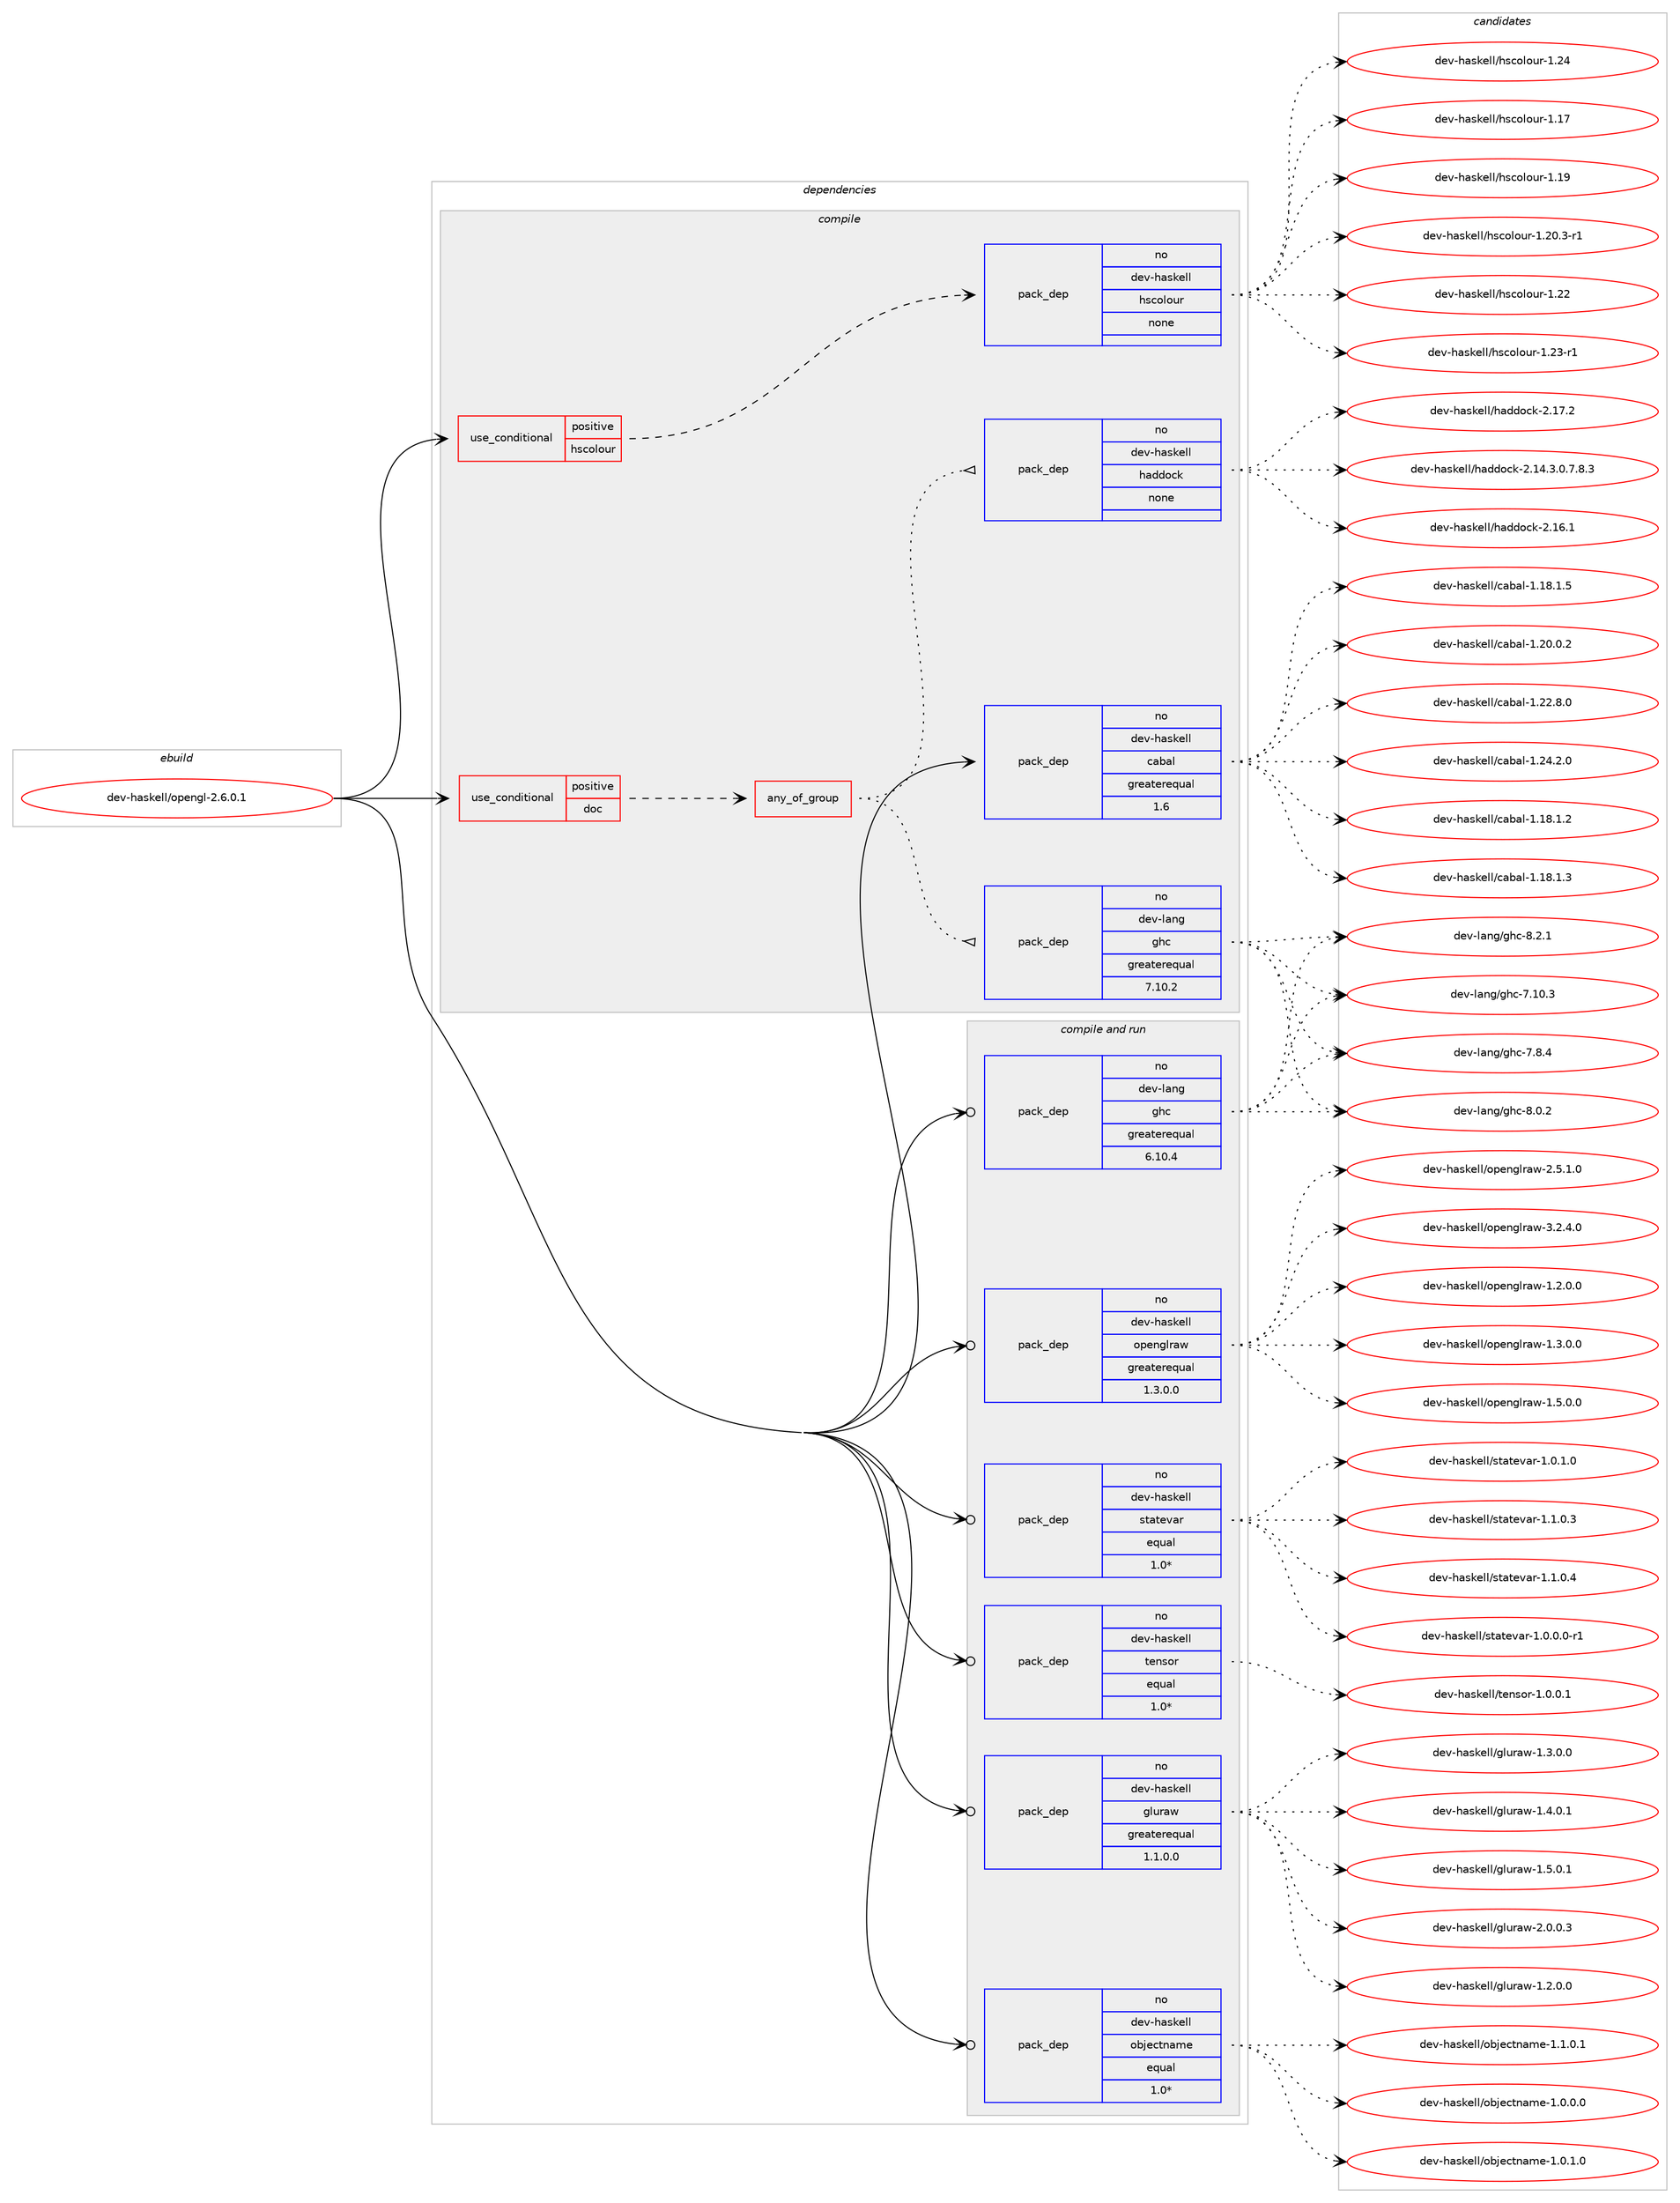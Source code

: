 digraph prolog {

# *************
# Graph options
# *************

newrank=true;
concentrate=true;
compound=true;
graph [rankdir=LR,fontname=Helvetica,fontsize=10,ranksep=1.5];#, ranksep=2.5, nodesep=0.2];
edge  [arrowhead=vee];
node  [fontname=Helvetica,fontsize=10];

# **********
# The ebuild
# **********

subgraph cluster_leftcol {
color=gray;
rank=same;
label=<<i>ebuild</i>>;
id [label="dev-haskell/opengl-2.6.0.1", color=red, width=4, href="../dev-haskell/opengl-2.6.0.1.svg"];
}

# ****************
# The dependencies
# ****************

subgraph cluster_midcol {
color=gray;
label=<<i>dependencies</i>>;
subgraph cluster_compile {
fillcolor="#eeeeee";
style=filled;
label=<<i>compile</i>>;
subgraph cond20149 {
dependency88440 [label=<<TABLE BORDER="0" CELLBORDER="1" CELLSPACING="0" CELLPADDING="4"><TR><TD ROWSPAN="3" CELLPADDING="10">use_conditional</TD></TR><TR><TD>positive</TD></TR><TR><TD>doc</TD></TR></TABLE>>, shape=none, color=red];
subgraph any2436 {
dependency88441 [label=<<TABLE BORDER="0" CELLBORDER="1" CELLSPACING="0" CELLPADDING="4"><TR><TD CELLPADDING="10">any_of_group</TD></TR></TABLE>>, shape=none, color=red];subgraph pack65825 {
dependency88442 [label=<<TABLE BORDER="0" CELLBORDER="1" CELLSPACING="0" CELLPADDING="4" WIDTH="220"><TR><TD ROWSPAN="6" CELLPADDING="30">pack_dep</TD></TR><TR><TD WIDTH="110">no</TD></TR><TR><TD>dev-haskell</TD></TR><TR><TD>haddock</TD></TR><TR><TD>none</TD></TR><TR><TD></TD></TR></TABLE>>, shape=none, color=blue];
}
dependency88441:e -> dependency88442:w [weight=20,style="dotted",arrowhead="oinv"];
subgraph pack65826 {
dependency88443 [label=<<TABLE BORDER="0" CELLBORDER="1" CELLSPACING="0" CELLPADDING="4" WIDTH="220"><TR><TD ROWSPAN="6" CELLPADDING="30">pack_dep</TD></TR><TR><TD WIDTH="110">no</TD></TR><TR><TD>dev-lang</TD></TR><TR><TD>ghc</TD></TR><TR><TD>greaterequal</TD></TR><TR><TD>7.10.2</TD></TR></TABLE>>, shape=none, color=blue];
}
dependency88441:e -> dependency88443:w [weight=20,style="dotted",arrowhead="oinv"];
}
dependency88440:e -> dependency88441:w [weight=20,style="dashed",arrowhead="vee"];
}
id:e -> dependency88440:w [weight=20,style="solid",arrowhead="vee"];
subgraph cond20150 {
dependency88444 [label=<<TABLE BORDER="0" CELLBORDER="1" CELLSPACING="0" CELLPADDING="4"><TR><TD ROWSPAN="3" CELLPADDING="10">use_conditional</TD></TR><TR><TD>positive</TD></TR><TR><TD>hscolour</TD></TR></TABLE>>, shape=none, color=red];
subgraph pack65827 {
dependency88445 [label=<<TABLE BORDER="0" CELLBORDER="1" CELLSPACING="0" CELLPADDING="4" WIDTH="220"><TR><TD ROWSPAN="6" CELLPADDING="30">pack_dep</TD></TR><TR><TD WIDTH="110">no</TD></TR><TR><TD>dev-haskell</TD></TR><TR><TD>hscolour</TD></TR><TR><TD>none</TD></TR><TR><TD></TD></TR></TABLE>>, shape=none, color=blue];
}
dependency88444:e -> dependency88445:w [weight=20,style="dashed",arrowhead="vee"];
}
id:e -> dependency88444:w [weight=20,style="solid",arrowhead="vee"];
subgraph pack65828 {
dependency88446 [label=<<TABLE BORDER="0" CELLBORDER="1" CELLSPACING="0" CELLPADDING="4" WIDTH="220"><TR><TD ROWSPAN="6" CELLPADDING="30">pack_dep</TD></TR><TR><TD WIDTH="110">no</TD></TR><TR><TD>dev-haskell</TD></TR><TR><TD>cabal</TD></TR><TR><TD>greaterequal</TD></TR><TR><TD>1.6</TD></TR></TABLE>>, shape=none, color=blue];
}
id:e -> dependency88446:w [weight=20,style="solid",arrowhead="vee"];
}
subgraph cluster_compileandrun {
fillcolor="#eeeeee";
style=filled;
label=<<i>compile and run</i>>;
subgraph pack65829 {
dependency88447 [label=<<TABLE BORDER="0" CELLBORDER="1" CELLSPACING="0" CELLPADDING="4" WIDTH="220"><TR><TD ROWSPAN="6" CELLPADDING="30">pack_dep</TD></TR><TR><TD WIDTH="110">no</TD></TR><TR><TD>dev-haskell</TD></TR><TR><TD>gluraw</TD></TR><TR><TD>greaterequal</TD></TR><TR><TD>1.1.0.0</TD></TR></TABLE>>, shape=none, color=blue];
}
id:e -> dependency88447:w [weight=20,style="solid",arrowhead="odotvee"];
subgraph pack65830 {
dependency88448 [label=<<TABLE BORDER="0" CELLBORDER="1" CELLSPACING="0" CELLPADDING="4" WIDTH="220"><TR><TD ROWSPAN="6" CELLPADDING="30">pack_dep</TD></TR><TR><TD WIDTH="110">no</TD></TR><TR><TD>dev-haskell</TD></TR><TR><TD>objectname</TD></TR><TR><TD>equal</TD></TR><TR><TD>1.0*</TD></TR></TABLE>>, shape=none, color=blue];
}
id:e -> dependency88448:w [weight=20,style="solid",arrowhead="odotvee"];
subgraph pack65831 {
dependency88449 [label=<<TABLE BORDER="0" CELLBORDER="1" CELLSPACING="0" CELLPADDING="4" WIDTH="220"><TR><TD ROWSPAN="6" CELLPADDING="30">pack_dep</TD></TR><TR><TD WIDTH="110">no</TD></TR><TR><TD>dev-haskell</TD></TR><TR><TD>openglraw</TD></TR><TR><TD>greaterequal</TD></TR><TR><TD>1.3.0.0</TD></TR></TABLE>>, shape=none, color=blue];
}
id:e -> dependency88449:w [weight=20,style="solid",arrowhead="odotvee"];
subgraph pack65832 {
dependency88450 [label=<<TABLE BORDER="0" CELLBORDER="1" CELLSPACING="0" CELLPADDING="4" WIDTH="220"><TR><TD ROWSPAN="6" CELLPADDING="30">pack_dep</TD></TR><TR><TD WIDTH="110">no</TD></TR><TR><TD>dev-haskell</TD></TR><TR><TD>statevar</TD></TR><TR><TD>equal</TD></TR><TR><TD>1.0*</TD></TR></TABLE>>, shape=none, color=blue];
}
id:e -> dependency88450:w [weight=20,style="solid",arrowhead="odotvee"];
subgraph pack65833 {
dependency88451 [label=<<TABLE BORDER="0" CELLBORDER="1" CELLSPACING="0" CELLPADDING="4" WIDTH="220"><TR><TD ROWSPAN="6" CELLPADDING="30">pack_dep</TD></TR><TR><TD WIDTH="110">no</TD></TR><TR><TD>dev-haskell</TD></TR><TR><TD>tensor</TD></TR><TR><TD>equal</TD></TR><TR><TD>1.0*</TD></TR></TABLE>>, shape=none, color=blue];
}
id:e -> dependency88451:w [weight=20,style="solid",arrowhead="odotvee"];
subgraph pack65834 {
dependency88452 [label=<<TABLE BORDER="0" CELLBORDER="1" CELLSPACING="0" CELLPADDING="4" WIDTH="220"><TR><TD ROWSPAN="6" CELLPADDING="30">pack_dep</TD></TR><TR><TD WIDTH="110">no</TD></TR><TR><TD>dev-lang</TD></TR><TR><TD>ghc</TD></TR><TR><TD>greaterequal</TD></TR><TR><TD>6.10.4</TD></TR></TABLE>>, shape=none, color=blue];
}
id:e -> dependency88452:w [weight=20,style="solid",arrowhead="odotvee"];
}
subgraph cluster_run {
fillcolor="#eeeeee";
style=filled;
label=<<i>run</i>>;
}
}

# **************
# The candidates
# **************

subgraph cluster_choices {
rank=same;
color=gray;
label=<<i>candidates</i>>;

subgraph choice65825 {
color=black;
nodesep=1;
choice1001011184510497115107101108108471049710010011199107455046495246514648465546564651 [label="dev-haskell/haddock-2.14.3.0.7.8.3", color=red, width=4,href="../dev-haskell/haddock-2.14.3.0.7.8.3.svg"];
choice100101118451049711510710110810847104971001001119910745504649544649 [label="dev-haskell/haddock-2.16.1", color=red, width=4,href="../dev-haskell/haddock-2.16.1.svg"];
choice100101118451049711510710110810847104971001001119910745504649554650 [label="dev-haskell/haddock-2.17.2", color=red, width=4,href="../dev-haskell/haddock-2.17.2.svg"];
dependency88442:e -> choice1001011184510497115107101108108471049710010011199107455046495246514648465546564651:w [style=dotted,weight="100"];
dependency88442:e -> choice100101118451049711510710110810847104971001001119910745504649544649:w [style=dotted,weight="100"];
dependency88442:e -> choice100101118451049711510710110810847104971001001119910745504649554650:w [style=dotted,weight="100"];
}
subgraph choice65826 {
color=black;
nodesep=1;
choice1001011184510897110103471031049945554649484651 [label="dev-lang/ghc-7.10.3", color=red, width=4,href="../dev-lang/ghc-7.10.3.svg"];
choice10010111845108971101034710310499455546564652 [label="dev-lang/ghc-7.8.4", color=red, width=4,href="../dev-lang/ghc-7.8.4.svg"];
choice10010111845108971101034710310499455646484650 [label="dev-lang/ghc-8.0.2", color=red, width=4,href="../dev-lang/ghc-8.0.2.svg"];
choice10010111845108971101034710310499455646504649 [label="dev-lang/ghc-8.2.1", color=red, width=4,href="../dev-lang/ghc-8.2.1.svg"];
dependency88443:e -> choice1001011184510897110103471031049945554649484651:w [style=dotted,weight="100"];
dependency88443:e -> choice10010111845108971101034710310499455546564652:w [style=dotted,weight="100"];
dependency88443:e -> choice10010111845108971101034710310499455646484650:w [style=dotted,weight="100"];
dependency88443:e -> choice10010111845108971101034710310499455646504649:w [style=dotted,weight="100"];
}
subgraph choice65827 {
color=black;
nodesep=1;
choice100101118451049711510710110810847104115991111081111171144549464955 [label="dev-haskell/hscolour-1.17", color=red, width=4,href="../dev-haskell/hscolour-1.17.svg"];
choice100101118451049711510710110810847104115991111081111171144549464957 [label="dev-haskell/hscolour-1.19", color=red, width=4,href="../dev-haskell/hscolour-1.19.svg"];
choice10010111845104971151071011081084710411599111108111117114454946504846514511449 [label="dev-haskell/hscolour-1.20.3-r1", color=red, width=4,href="../dev-haskell/hscolour-1.20.3-r1.svg"];
choice100101118451049711510710110810847104115991111081111171144549465050 [label="dev-haskell/hscolour-1.22", color=red, width=4,href="../dev-haskell/hscolour-1.22.svg"];
choice1001011184510497115107101108108471041159911110811111711445494650514511449 [label="dev-haskell/hscolour-1.23-r1", color=red, width=4,href="../dev-haskell/hscolour-1.23-r1.svg"];
choice100101118451049711510710110810847104115991111081111171144549465052 [label="dev-haskell/hscolour-1.24", color=red, width=4,href="../dev-haskell/hscolour-1.24.svg"];
dependency88445:e -> choice100101118451049711510710110810847104115991111081111171144549464955:w [style=dotted,weight="100"];
dependency88445:e -> choice100101118451049711510710110810847104115991111081111171144549464957:w [style=dotted,weight="100"];
dependency88445:e -> choice10010111845104971151071011081084710411599111108111117114454946504846514511449:w [style=dotted,weight="100"];
dependency88445:e -> choice100101118451049711510710110810847104115991111081111171144549465050:w [style=dotted,weight="100"];
dependency88445:e -> choice1001011184510497115107101108108471041159911110811111711445494650514511449:w [style=dotted,weight="100"];
dependency88445:e -> choice100101118451049711510710110810847104115991111081111171144549465052:w [style=dotted,weight="100"];
}
subgraph choice65828 {
color=black;
nodesep=1;
choice10010111845104971151071011081084799979897108454946495646494650 [label="dev-haskell/cabal-1.18.1.2", color=red, width=4,href="../dev-haskell/cabal-1.18.1.2.svg"];
choice10010111845104971151071011081084799979897108454946495646494651 [label="dev-haskell/cabal-1.18.1.3", color=red, width=4,href="../dev-haskell/cabal-1.18.1.3.svg"];
choice10010111845104971151071011081084799979897108454946495646494653 [label="dev-haskell/cabal-1.18.1.5", color=red, width=4,href="../dev-haskell/cabal-1.18.1.5.svg"];
choice10010111845104971151071011081084799979897108454946504846484650 [label="dev-haskell/cabal-1.20.0.2", color=red, width=4,href="../dev-haskell/cabal-1.20.0.2.svg"];
choice10010111845104971151071011081084799979897108454946505046564648 [label="dev-haskell/cabal-1.22.8.0", color=red, width=4,href="../dev-haskell/cabal-1.22.8.0.svg"];
choice10010111845104971151071011081084799979897108454946505246504648 [label="dev-haskell/cabal-1.24.2.0", color=red, width=4,href="../dev-haskell/cabal-1.24.2.0.svg"];
dependency88446:e -> choice10010111845104971151071011081084799979897108454946495646494650:w [style=dotted,weight="100"];
dependency88446:e -> choice10010111845104971151071011081084799979897108454946495646494651:w [style=dotted,weight="100"];
dependency88446:e -> choice10010111845104971151071011081084799979897108454946495646494653:w [style=dotted,weight="100"];
dependency88446:e -> choice10010111845104971151071011081084799979897108454946504846484650:w [style=dotted,weight="100"];
dependency88446:e -> choice10010111845104971151071011081084799979897108454946505046564648:w [style=dotted,weight="100"];
dependency88446:e -> choice10010111845104971151071011081084799979897108454946505246504648:w [style=dotted,weight="100"];
}
subgraph choice65829 {
color=black;
nodesep=1;
choice100101118451049711510710110810847103108117114971194549465046484648 [label="dev-haskell/gluraw-1.2.0.0", color=red, width=4,href="../dev-haskell/gluraw-1.2.0.0.svg"];
choice100101118451049711510710110810847103108117114971194549465146484648 [label="dev-haskell/gluraw-1.3.0.0", color=red, width=4,href="../dev-haskell/gluraw-1.3.0.0.svg"];
choice100101118451049711510710110810847103108117114971194549465246484649 [label="dev-haskell/gluraw-1.4.0.1", color=red, width=4,href="../dev-haskell/gluraw-1.4.0.1.svg"];
choice100101118451049711510710110810847103108117114971194549465346484649 [label="dev-haskell/gluraw-1.5.0.1", color=red, width=4,href="../dev-haskell/gluraw-1.5.0.1.svg"];
choice100101118451049711510710110810847103108117114971194550464846484651 [label="dev-haskell/gluraw-2.0.0.3", color=red, width=4,href="../dev-haskell/gluraw-2.0.0.3.svg"];
dependency88447:e -> choice100101118451049711510710110810847103108117114971194549465046484648:w [style=dotted,weight="100"];
dependency88447:e -> choice100101118451049711510710110810847103108117114971194549465146484648:w [style=dotted,weight="100"];
dependency88447:e -> choice100101118451049711510710110810847103108117114971194549465246484649:w [style=dotted,weight="100"];
dependency88447:e -> choice100101118451049711510710110810847103108117114971194549465346484649:w [style=dotted,weight="100"];
dependency88447:e -> choice100101118451049711510710110810847103108117114971194550464846484651:w [style=dotted,weight="100"];
}
subgraph choice65830 {
color=black;
nodesep=1;
choice1001011184510497115107101108108471119810610199116110971091014549464846484648 [label="dev-haskell/objectname-1.0.0.0", color=red, width=4,href="../dev-haskell/objectname-1.0.0.0.svg"];
choice1001011184510497115107101108108471119810610199116110971091014549464846494648 [label="dev-haskell/objectname-1.0.1.0", color=red, width=4,href="../dev-haskell/objectname-1.0.1.0.svg"];
choice1001011184510497115107101108108471119810610199116110971091014549464946484649 [label="dev-haskell/objectname-1.1.0.1", color=red, width=4,href="../dev-haskell/objectname-1.1.0.1.svg"];
dependency88448:e -> choice1001011184510497115107101108108471119810610199116110971091014549464846484648:w [style=dotted,weight="100"];
dependency88448:e -> choice1001011184510497115107101108108471119810610199116110971091014549464846494648:w [style=dotted,weight="100"];
dependency88448:e -> choice1001011184510497115107101108108471119810610199116110971091014549464946484649:w [style=dotted,weight="100"];
}
subgraph choice65831 {
color=black;
nodesep=1;
choice100101118451049711510710110810847111112101110103108114971194549465046484648 [label="dev-haskell/openglraw-1.2.0.0", color=red, width=4,href="../dev-haskell/openglraw-1.2.0.0.svg"];
choice100101118451049711510710110810847111112101110103108114971194549465146484648 [label="dev-haskell/openglraw-1.3.0.0", color=red, width=4,href="../dev-haskell/openglraw-1.3.0.0.svg"];
choice100101118451049711510710110810847111112101110103108114971194549465346484648 [label="dev-haskell/openglraw-1.5.0.0", color=red, width=4,href="../dev-haskell/openglraw-1.5.0.0.svg"];
choice100101118451049711510710110810847111112101110103108114971194550465346494648 [label="dev-haskell/openglraw-2.5.1.0", color=red, width=4,href="../dev-haskell/openglraw-2.5.1.0.svg"];
choice100101118451049711510710110810847111112101110103108114971194551465046524648 [label="dev-haskell/openglraw-3.2.4.0", color=red, width=4,href="../dev-haskell/openglraw-3.2.4.0.svg"];
dependency88449:e -> choice100101118451049711510710110810847111112101110103108114971194549465046484648:w [style=dotted,weight="100"];
dependency88449:e -> choice100101118451049711510710110810847111112101110103108114971194549465146484648:w [style=dotted,weight="100"];
dependency88449:e -> choice100101118451049711510710110810847111112101110103108114971194549465346484648:w [style=dotted,weight="100"];
dependency88449:e -> choice100101118451049711510710110810847111112101110103108114971194550465346494648:w [style=dotted,weight="100"];
dependency88449:e -> choice100101118451049711510710110810847111112101110103108114971194551465046524648:w [style=dotted,weight="100"];
}
subgraph choice65832 {
color=black;
nodesep=1;
choice100101118451049711510710110810847115116971161011189711445494648464846484511449 [label="dev-haskell/statevar-1.0.0.0-r1", color=red, width=4,href="../dev-haskell/statevar-1.0.0.0-r1.svg"];
choice10010111845104971151071011081084711511697116101118971144549464846494648 [label="dev-haskell/statevar-1.0.1.0", color=red, width=4,href="../dev-haskell/statevar-1.0.1.0.svg"];
choice10010111845104971151071011081084711511697116101118971144549464946484651 [label="dev-haskell/statevar-1.1.0.3", color=red, width=4,href="../dev-haskell/statevar-1.1.0.3.svg"];
choice10010111845104971151071011081084711511697116101118971144549464946484652 [label="dev-haskell/statevar-1.1.0.4", color=red, width=4,href="../dev-haskell/statevar-1.1.0.4.svg"];
dependency88450:e -> choice100101118451049711510710110810847115116971161011189711445494648464846484511449:w [style=dotted,weight="100"];
dependency88450:e -> choice10010111845104971151071011081084711511697116101118971144549464846494648:w [style=dotted,weight="100"];
dependency88450:e -> choice10010111845104971151071011081084711511697116101118971144549464946484651:w [style=dotted,weight="100"];
dependency88450:e -> choice10010111845104971151071011081084711511697116101118971144549464946484652:w [style=dotted,weight="100"];
}
subgraph choice65833 {
color=black;
nodesep=1;
choice1001011184510497115107101108108471161011101151111144549464846484649 [label="dev-haskell/tensor-1.0.0.1", color=red, width=4,href="../dev-haskell/tensor-1.0.0.1.svg"];
dependency88451:e -> choice1001011184510497115107101108108471161011101151111144549464846484649:w [style=dotted,weight="100"];
}
subgraph choice65834 {
color=black;
nodesep=1;
choice1001011184510897110103471031049945554649484651 [label="dev-lang/ghc-7.10.3", color=red, width=4,href="../dev-lang/ghc-7.10.3.svg"];
choice10010111845108971101034710310499455546564652 [label="dev-lang/ghc-7.8.4", color=red, width=4,href="../dev-lang/ghc-7.8.4.svg"];
choice10010111845108971101034710310499455646484650 [label="dev-lang/ghc-8.0.2", color=red, width=4,href="../dev-lang/ghc-8.0.2.svg"];
choice10010111845108971101034710310499455646504649 [label="dev-lang/ghc-8.2.1", color=red, width=4,href="../dev-lang/ghc-8.2.1.svg"];
dependency88452:e -> choice1001011184510897110103471031049945554649484651:w [style=dotted,weight="100"];
dependency88452:e -> choice10010111845108971101034710310499455546564652:w [style=dotted,weight="100"];
dependency88452:e -> choice10010111845108971101034710310499455646484650:w [style=dotted,weight="100"];
dependency88452:e -> choice10010111845108971101034710310499455646504649:w [style=dotted,weight="100"];
}
}

}
